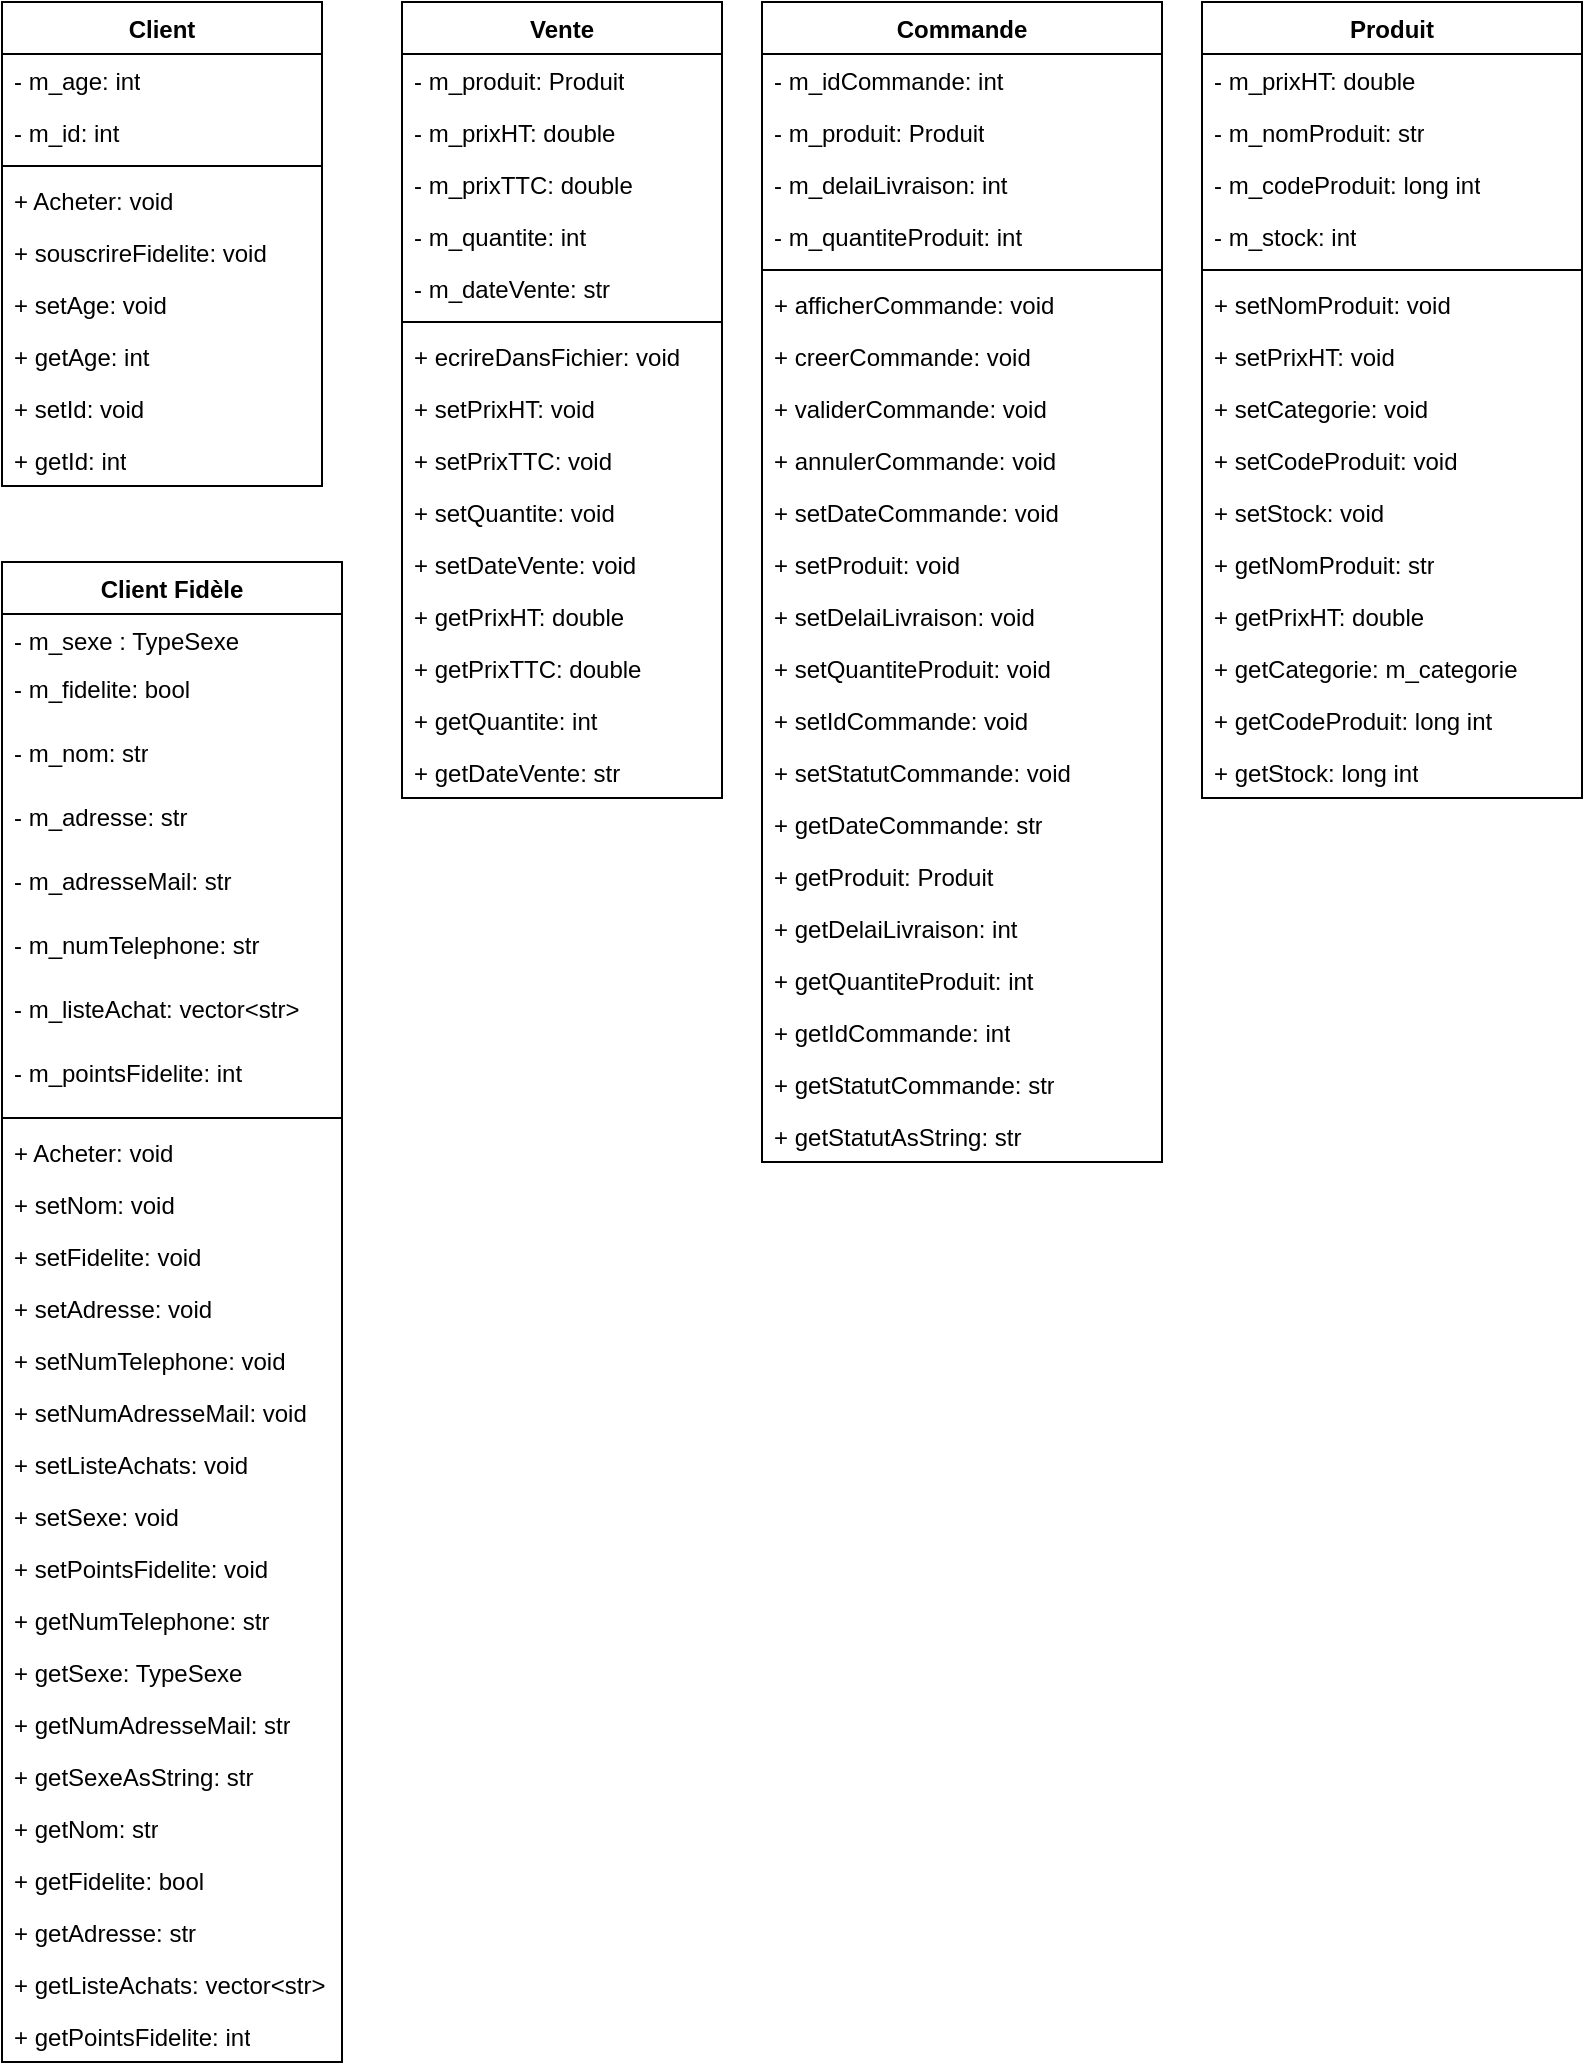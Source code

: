 <mxfile version="24.9.2">
  <diagram name="Page-1" id="t92XsdMwYJ-cjPlTveCJ">
    <mxGraphModel dx="590" dy="615" grid="1" gridSize="10" guides="1" tooltips="1" connect="1" arrows="1" fold="1" page="1" pageScale="1" pageWidth="827" pageHeight="1169" math="0" shadow="0">
      <root>
        <mxCell id="0" />
        <mxCell id="1" parent="0" />
        <mxCell id="r0B7NLEI9hNpxxWg_XsU-1" value="Client" style="swimlane;fontStyle=1;align=center;verticalAlign=top;childLayout=stackLayout;horizontal=1;startSize=26;horizontalStack=0;resizeParent=1;resizeParentMax=0;resizeLast=0;collapsible=1;marginBottom=0;whiteSpace=wrap;html=1;" vertex="1" parent="1">
          <mxGeometry x="40" y="40" width="160" height="242" as="geometry" />
        </mxCell>
        <mxCell id="r0B7NLEI9hNpxxWg_XsU-2" value="- m_age: int" style="text;strokeColor=none;fillColor=none;align=left;verticalAlign=top;spacingLeft=4;spacingRight=4;overflow=hidden;rotatable=0;points=[[0,0.5],[1,0.5]];portConstraint=eastwest;whiteSpace=wrap;html=1;" vertex="1" parent="r0B7NLEI9hNpxxWg_XsU-1">
          <mxGeometry y="26" width="160" height="26" as="geometry" />
        </mxCell>
        <mxCell id="r0B7NLEI9hNpxxWg_XsU-17" value="- m_id: int" style="text;strokeColor=none;fillColor=none;align=left;verticalAlign=top;spacingLeft=4;spacingRight=4;overflow=hidden;rotatable=0;points=[[0,0.5],[1,0.5]];portConstraint=eastwest;whiteSpace=wrap;html=1;" vertex="1" parent="r0B7NLEI9hNpxxWg_XsU-1">
          <mxGeometry y="52" width="160" height="26" as="geometry" />
        </mxCell>
        <mxCell id="r0B7NLEI9hNpxxWg_XsU-3" value="" style="line;strokeWidth=1;fillColor=none;align=left;verticalAlign=middle;spacingTop=-1;spacingLeft=3;spacingRight=3;rotatable=0;labelPosition=right;points=[];portConstraint=eastwest;strokeColor=inherit;" vertex="1" parent="r0B7NLEI9hNpxxWg_XsU-1">
          <mxGeometry y="78" width="160" height="8" as="geometry" />
        </mxCell>
        <mxCell id="r0B7NLEI9hNpxxWg_XsU-22" value="+ Acheter: void" style="text;strokeColor=none;fillColor=none;align=left;verticalAlign=top;spacingLeft=4;spacingRight=4;overflow=hidden;rotatable=0;points=[[0,0.5],[1,0.5]];portConstraint=eastwest;whiteSpace=wrap;html=1;" vertex="1" parent="r0B7NLEI9hNpxxWg_XsU-1">
          <mxGeometry y="86" width="160" height="26" as="geometry" />
        </mxCell>
        <mxCell id="r0B7NLEI9hNpxxWg_XsU-23" value="+ souscrireFidelite: void" style="text;strokeColor=none;fillColor=none;align=left;verticalAlign=top;spacingLeft=4;spacingRight=4;overflow=hidden;rotatable=0;points=[[0,0.5],[1,0.5]];portConstraint=eastwest;whiteSpace=wrap;html=1;" vertex="1" parent="r0B7NLEI9hNpxxWg_XsU-1">
          <mxGeometry y="112" width="160" height="26" as="geometry" />
        </mxCell>
        <mxCell id="r0B7NLEI9hNpxxWg_XsU-50" value="+ setAge: void" style="text;strokeColor=none;fillColor=none;align=left;verticalAlign=top;spacingLeft=4;spacingRight=4;overflow=hidden;rotatable=0;points=[[0,0.5],[1,0.5]];portConstraint=eastwest;whiteSpace=wrap;html=1;" vertex="1" parent="r0B7NLEI9hNpxxWg_XsU-1">
          <mxGeometry y="138" width="160" height="26" as="geometry" />
        </mxCell>
        <mxCell id="r0B7NLEI9hNpxxWg_XsU-51" value="+ getAge: int" style="text;strokeColor=none;fillColor=none;align=left;verticalAlign=top;spacingLeft=4;spacingRight=4;overflow=hidden;rotatable=0;points=[[0,0.5],[1,0.5]];portConstraint=eastwest;whiteSpace=wrap;html=1;" vertex="1" parent="r0B7NLEI9hNpxxWg_XsU-1">
          <mxGeometry y="164" width="160" height="26" as="geometry" />
        </mxCell>
        <mxCell id="r0B7NLEI9hNpxxWg_XsU-52" value="+ setId: void" style="text;strokeColor=none;fillColor=none;align=left;verticalAlign=top;spacingLeft=4;spacingRight=4;overflow=hidden;rotatable=0;points=[[0,0.5],[1,0.5]];portConstraint=eastwest;whiteSpace=wrap;html=1;" vertex="1" parent="r0B7NLEI9hNpxxWg_XsU-1">
          <mxGeometry y="190" width="160" height="26" as="geometry" />
        </mxCell>
        <mxCell id="r0B7NLEI9hNpxxWg_XsU-54" value="&lt;div&gt;+ getId: int&lt;/div&gt;" style="text;strokeColor=none;fillColor=none;align=left;verticalAlign=top;spacingLeft=4;spacingRight=4;overflow=hidden;rotatable=0;points=[[0,0.5],[1,0.5]];portConstraint=eastwest;whiteSpace=wrap;html=1;" vertex="1" parent="r0B7NLEI9hNpxxWg_XsU-1">
          <mxGeometry y="216" width="160" height="26" as="geometry" />
        </mxCell>
        <mxCell id="r0B7NLEI9hNpxxWg_XsU-5" value="&lt;div&gt;Vente&lt;/div&gt;" style="swimlane;fontStyle=1;align=center;verticalAlign=top;childLayout=stackLayout;horizontal=1;startSize=26;horizontalStack=0;resizeParent=1;resizeParentMax=0;resizeLast=0;collapsible=1;marginBottom=0;whiteSpace=wrap;html=1;" vertex="1" parent="1">
          <mxGeometry x="240" y="40" width="160" height="398" as="geometry" />
        </mxCell>
        <mxCell id="r0B7NLEI9hNpxxWg_XsU-6" value="- m_produit: Produit" style="text;strokeColor=none;fillColor=none;align=left;verticalAlign=top;spacingLeft=4;spacingRight=4;overflow=hidden;rotatable=0;points=[[0,0.5],[1,0.5]];portConstraint=eastwest;whiteSpace=wrap;html=1;" vertex="1" parent="r0B7NLEI9hNpxxWg_XsU-5">
          <mxGeometry y="26" width="160" height="26" as="geometry" />
        </mxCell>
        <mxCell id="r0B7NLEI9hNpxxWg_XsU-37" value="- m_prixHT: double" style="text;strokeColor=none;fillColor=none;align=left;verticalAlign=top;spacingLeft=4;spacingRight=4;overflow=hidden;rotatable=0;points=[[0,0.5],[1,0.5]];portConstraint=eastwest;whiteSpace=wrap;html=1;" vertex="1" parent="r0B7NLEI9hNpxxWg_XsU-5">
          <mxGeometry y="52" width="160" height="26" as="geometry" />
        </mxCell>
        <mxCell id="r0B7NLEI9hNpxxWg_XsU-38" value="- m_prixTTC: double" style="text;strokeColor=none;fillColor=none;align=left;verticalAlign=top;spacingLeft=4;spacingRight=4;overflow=hidden;rotatable=0;points=[[0,0.5],[1,0.5]];portConstraint=eastwest;whiteSpace=wrap;html=1;" vertex="1" parent="r0B7NLEI9hNpxxWg_XsU-5">
          <mxGeometry y="78" width="160" height="26" as="geometry" />
        </mxCell>
        <mxCell id="r0B7NLEI9hNpxxWg_XsU-39" value="- m_quantite: int" style="text;strokeColor=none;fillColor=none;align=left;verticalAlign=top;spacingLeft=4;spacingRight=4;overflow=hidden;rotatable=0;points=[[0,0.5],[1,0.5]];portConstraint=eastwest;whiteSpace=wrap;html=1;" vertex="1" parent="r0B7NLEI9hNpxxWg_XsU-5">
          <mxGeometry y="104" width="160" height="26" as="geometry" />
        </mxCell>
        <mxCell id="r0B7NLEI9hNpxxWg_XsU-40" value="- m_dateVente: str" style="text;strokeColor=none;fillColor=none;align=left;verticalAlign=top;spacingLeft=4;spacingRight=4;overflow=hidden;rotatable=0;points=[[0,0.5],[1,0.5]];portConstraint=eastwest;whiteSpace=wrap;html=1;" vertex="1" parent="r0B7NLEI9hNpxxWg_XsU-5">
          <mxGeometry y="130" width="160" height="26" as="geometry" />
        </mxCell>
        <mxCell id="r0B7NLEI9hNpxxWg_XsU-7" value="" style="line;strokeWidth=1;fillColor=none;align=left;verticalAlign=middle;spacingTop=-1;spacingLeft=3;spacingRight=3;rotatable=0;labelPosition=right;points=[];portConstraint=eastwest;strokeColor=inherit;" vertex="1" parent="r0B7NLEI9hNpxxWg_XsU-5">
          <mxGeometry y="156" width="160" height="8" as="geometry" />
        </mxCell>
        <mxCell id="r0B7NLEI9hNpxxWg_XsU-8" value="+ ecrireDansFichier: void" style="text;strokeColor=none;fillColor=none;align=left;verticalAlign=top;spacingLeft=4;spacingRight=4;overflow=hidden;rotatable=0;points=[[0,0.5],[1,0.5]];portConstraint=eastwest;whiteSpace=wrap;html=1;" vertex="1" parent="r0B7NLEI9hNpxxWg_XsU-5">
          <mxGeometry y="164" width="160" height="26" as="geometry" />
        </mxCell>
        <mxCell id="r0B7NLEI9hNpxxWg_XsU-76" value="+ setPrixHT: void" style="text;strokeColor=none;fillColor=none;align=left;verticalAlign=top;spacingLeft=4;spacingRight=4;overflow=hidden;rotatable=0;points=[[0,0.5],[1,0.5]];portConstraint=eastwest;whiteSpace=wrap;html=1;" vertex="1" parent="r0B7NLEI9hNpxxWg_XsU-5">
          <mxGeometry y="190" width="160" height="26" as="geometry" />
        </mxCell>
        <mxCell id="r0B7NLEI9hNpxxWg_XsU-77" value="+ setPrixTTC: void" style="text;strokeColor=none;fillColor=none;align=left;verticalAlign=top;spacingLeft=4;spacingRight=4;overflow=hidden;rotatable=0;points=[[0,0.5],[1,0.5]];portConstraint=eastwest;whiteSpace=wrap;html=1;" vertex="1" parent="r0B7NLEI9hNpxxWg_XsU-5">
          <mxGeometry y="216" width="160" height="26" as="geometry" />
        </mxCell>
        <mxCell id="r0B7NLEI9hNpxxWg_XsU-78" value="+ setQuantite: void" style="text;strokeColor=none;fillColor=none;align=left;verticalAlign=top;spacingLeft=4;spacingRight=4;overflow=hidden;rotatable=0;points=[[0,0.5],[1,0.5]];portConstraint=eastwest;whiteSpace=wrap;html=1;" vertex="1" parent="r0B7NLEI9hNpxxWg_XsU-5">
          <mxGeometry y="242" width="160" height="26" as="geometry" />
        </mxCell>
        <mxCell id="r0B7NLEI9hNpxxWg_XsU-79" value="+ setDateVente: void" style="text;strokeColor=none;fillColor=none;align=left;verticalAlign=top;spacingLeft=4;spacingRight=4;overflow=hidden;rotatable=0;points=[[0,0.5],[1,0.5]];portConstraint=eastwest;whiteSpace=wrap;html=1;" vertex="1" parent="r0B7NLEI9hNpxxWg_XsU-5">
          <mxGeometry y="268" width="160" height="26" as="geometry" />
        </mxCell>
        <mxCell id="r0B7NLEI9hNpxxWg_XsU-80" value="+ getPrixHT: double" style="text;strokeColor=none;fillColor=none;align=left;verticalAlign=top;spacingLeft=4;spacingRight=4;overflow=hidden;rotatable=0;points=[[0,0.5],[1,0.5]];portConstraint=eastwest;whiteSpace=wrap;html=1;" vertex="1" parent="r0B7NLEI9hNpxxWg_XsU-5">
          <mxGeometry y="294" width="160" height="26" as="geometry" />
        </mxCell>
        <mxCell id="r0B7NLEI9hNpxxWg_XsU-81" value="+ getPrixTTC: double" style="text;strokeColor=none;fillColor=none;align=left;verticalAlign=top;spacingLeft=4;spacingRight=4;overflow=hidden;rotatable=0;points=[[0,0.5],[1,0.5]];portConstraint=eastwest;whiteSpace=wrap;html=1;" vertex="1" parent="r0B7NLEI9hNpxxWg_XsU-5">
          <mxGeometry y="320" width="160" height="26" as="geometry" />
        </mxCell>
        <mxCell id="r0B7NLEI9hNpxxWg_XsU-82" value="+ getQuantite: int" style="text;strokeColor=none;fillColor=none;align=left;verticalAlign=top;spacingLeft=4;spacingRight=4;overflow=hidden;rotatable=0;points=[[0,0.5],[1,0.5]];portConstraint=eastwest;whiteSpace=wrap;html=1;" vertex="1" parent="r0B7NLEI9hNpxxWg_XsU-5">
          <mxGeometry y="346" width="160" height="26" as="geometry" />
        </mxCell>
        <mxCell id="r0B7NLEI9hNpxxWg_XsU-83" value="+ getDateVente: str" style="text;strokeColor=none;fillColor=none;align=left;verticalAlign=top;spacingLeft=4;spacingRight=4;overflow=hidden;rotatable=0;points=[[0,0.5],[1,0.5]];portConstraint=eastwest;whiteSpace=wrap;html=1;" vertex="1" parent="r0B7NLEI9hNpxxWg_XsU-5">
          <mxGeometry y="372" width="160" height="26" as="geometry" />
        </mxCell>
        <mxCell id="r0B7NLEI9hNpxxWg_XsU-9" value="Commande" style="swimlane;fontStyle=1;align=center;verticalAlign=top;childLayout=stackLayout;horizontal=1;startSize=26;horizontalStack=0;resizeParent=1;resizeParentMax=0;resizeLast=0;collapsible=1;marginBottom=0;whiteSpace=wrap;html=1;" vertex="1" parent="1">
          <mxGeometry x="420" y="40" width="200" height="580" as="geometry" />
        </mxCell>
        <mxCell id="r0B7NLEI9hNpxxWg_XsU-10" value="- m_idCommande: int" style="text;strokeColor=none;fillColor=none;align=left;verticalAlign=top;spacingLeft=4;spacingRight=4;overflow=hidden;rotatable=0;points=[[0,0.5],[1,0.5]];portConstraint=eastwest;whiteSpace=wrap;html=1;" vertex="1" parent="r0B7NLEI9hNpxxWg_XsU-9">
          <mxGeometry y="26" width="200" height="26" as="geometry" />
        </mxCell>
        <mxCell id="r0B7NLEI9hNpxxWg_XsU-41" value="- m_produit: Produit" style="text;strokeColor=none;fillColor=none;align=left;verticalAlign=top;spacingLeft=4;spacingRight=4;overflow=hidden;rotatable=0;points=[[0,0.5],[1,0.5]];portConstraint=eastwest;whiteSpace=wrap;html=1;" vertex="1" parent="r0B7NLEI9hNpxxWg_XsU-9">
          <mxGeometry y="52" width="200" height="26" as="geometry" />
        </mxCell>
        <mxCell id="r0B7NLEI9hNpxxWg_XsU-42" value="- m_delaiLivraison: int" style="text;strokeColor=none;fillColor=none;align=left;verticalAlign=top;spacingLeft=4;spacingRight=4;overflow=hidden;rotatable=0;points=[[0,0.5],[1,0.5]];portConstraint=eastwest;whiteSpace=wrap;html=1;" vertex="1" parent="r0B7NLEI9hNpxxWg_XsU-9">
          <mxGeometry y="78" width="200" height="26" as="geometry" />
        </mxCell>
        <mxCell id="r0B7NLEI9hNpxxWg_XsU-43" value="- m_quantiteProduit: int" style="text;strokeColor=none;fillColor=none;align=left;verticalAlign=top;spacingLeft=4;spacingRight=4;overflow=hidden;rotatable=0;points=[[0,0.5],[1,0.5]];portConstraint=eastwest;whiteSpace=wrap;html=1;" vertex="1" parent="r0B7NLEI9hNpxxWg_XsU-9">
          <mxGeometry y="104" width="200" height="26" as="geometry" />
        </mxCell>
        <mxCell id="r0B7NLEI9hNpxxWg_XsU-11" value="" style="line;strokeWidth=1;fillColor=none;align=left;verticalAlign=middle;spacingTop=-1;spacingLeft=3;spacingRight=3;rotatable=0;labelPosition=right;points=[];portConstraint=eastwest;strokeColor=inherit;" vertex="1" parent="r0B7NLEI9hNpxxWg_XsU-9">
          <mxGeometry y="130" width="200" height="8" as="geometry" />
        </mxCell>
        <mxCell id="r0B7NLEI9hNpxxWg_XsU-12" value="+ afficherCommande: void" style="text;strokeColor=none;fillColor=none;align=left;verticalAlign=top;spacingLeft=4;spacingRight=4;overflow=hidden;rotatable=0;points=[[0,0.5],[1,0.5]];portConstraint=eastwest;whiteSpace=wrap;html=1;" vertex="1" parent="r0B7NLEI9hNpxxWg_XsU-9">
          <mxGeometry y="138" width="200" height="26" as="geometry" />
        </mxCell>
        <mxCell id="r0B7NLEI9hNpxxWg_XsU-44" value="+ creerCommande: void" style="text;strokeColor=none;fillColor=none;align=left;verticalAlign=top;spacingLeft=4;spacingRight=4;overflow=hidden;rotatable=0;points=[[0,0.5],[1,0.5]];portConstraint=eastwest;whiteSpace=wrap;html=1;" vertex="1" parent="r0B7NLEI9hNpxxWg_XsU-9">
          <mxGeometry y="164" width="200" height="26" as="geometry" />
        </mxCell>
        <mxCell id="r0B7NLEI9hNpxxWg_XsU-45" value="+ validerCommande: void" style="text;strokeColor=none;fillColor=none;align=left;verticalAlign=top;spacingLeft=4;spacingRight=4;overflow=hidden;rotatable=0;points=[[0,0.5],[1,0.5]];portConstraint=eastwest;whiteSpace=wrap;html=1;" vertex="1" parent="r0B7NLEI9hNpxxWg_XsU-9">
          <mxGeometry y="190" width="200" height="26" as="geometry" />
        </mxCell>
        <mxCell id="r0B7NLEI9hNpxxWg_XsU-46" value="+ annulerCommande: void" style="text;strokeColor=none;fillColor=none;align=left;verticalAlign=top;spacingLeft=4;spacingRight=4;overflow=hidden;rotatable=0;points=[[0,0.5],[1,0.5]];portConstraint=eastwest;whiteSpace=wrap;html=1;" vertex="1" parent="r0B7NLEI9hNpxxWg_XsU-9">
          <mxGeometry y="216" width="200" height="26" as="geometry" />
        </mxCell>
        <mxCell id="r0B7NLEI9hNpxxWg_XsU-84" value="+ setDateCommande: void" style="text;strokeColor=none;fillColor=none;align=left;verticalAlign=top;spacingLeft=4;spacingRight=4;overflow=hidden;rotatable=0;points=[[0,0.5],[1,0.5]];portConstraint=eastwest;whiteSpace=wrap;html=1;" vertex="1" parent="r0B7NLEI9hNpxxWg_XsU-9">
          <mxGeometry y="242" width="200" height="26" as="geometry" />
        </mxCell>
        <mxCell id="r0B7NLEI9hNpxxWg_XsU-85" value="+ setProduit: void" style="text;strokeColor=none;fillColor=none;align=left;verticalAlign=top;spacingLeft=4;spacingRight=4;overflow=hidden;rotatable=0;points=[[0,0.5],[1,0.5]];portConstraint=eastwest;whiteSpace=wrap;html=1;" vertex="1" parent="r0B7NLEI9hNpxxWg_XsU-9">
          <mxGeometry y="268" width="200" height="26" as="geometry" />
        </mxCell>
        <mxCell id="r0B7NLEI9hNpxxWg_XsU-86" value="+ setDelaiLivraison: void" style="text;strokeColor=none;fillColor=none;align=left;verticalAlign=top;spacingLeft=4;spacingRight=4;overflow=hidden;rotatable=0;points=[[0,0.5],[1,0.5]];portConstraint=eastwest;whiteSpace=wrap;html=1;" vertex="1" parent="r0B7NLEI9hNpxxWg_XsU-9">
          <mxGeometry y="294" width="200" height="26" as="geometry" />
        </mxCell>
        <mxCell id="r0B7NLEI9hNpxxWg_XsU-87" value="+ setQuantiteProduit: void" style="text;strokeColor=none;fillColor=none;align=left;verticalAlign=top;spacingLeft=4;spacingRight=4;overflow=hidden;rotatable=0;points=[[0,0.5],[1,0.5]];portConstraint=eastwest;whiteSpace=wrap;html=1;" vertex="1" parent="r0B7NLEI9hNpxxWg_XsU-9">
          <mxGeometry y="320" width="200" height="26" as="geometry" />
        </mxCell>
        <mxCell id="r0B7NLEI9hNpxxWg_XsU-88" value="+ setIdCommande: void" style="text;strokeColor=none;fillColor=none;align=left;verticalAlign=top;spacingLeft=4;spacingRight=4;overflow=hidden;rotatable=0;points=[[0,0.5],[1,0.5]];portConstraint=eastwest;whiteSpace=wrap;html=1;" vertex="1" parent="r0B7NLEI9hNpxxWg_XsU-9">
          <mxGeometry y="346" width="200" height="26" as="geometry" />
        </mxCell>
        <mxCell id="r0B7NLEI9hNpxxWg_XsU-89" value="+ setStatutCommande: void" style="text;strokeColor=none;fillColor=none;align=left;verticalAlign=top;spacingLeft=4;spacingRight=4;overflow=hidden;rotatable=0;points=[[0,0.5],[1,0.5]];portConstraint=eastwest;whiteSpace=wrap;html=1;" vertex="1" parent="r0B7NLEI9hNpxxWg_XsU-9">
          <mxGeometry y="372" width="200" height="26" as="geometry" />
        </mxCell>
        <mxCell id="r0B7NLEI9hNpxxWg_XsU-90" value="+ getDateCommande: str" style="text;strokeColor=none;fillColor=none;align=left;verticalAlign=top;spacingLeft=4;spacingRight=4;overflow=hidden;rotatable=0;points=[[0,0.5],[1,0.5]];portConstraint=eastwest;whiteSpace=wrap;html=1;" vertex="1" parent="r0B7NLEI9hNpxxWg_XsU-9">
          <mxGeometry y="398" width="200" height="26" as="geometry" />
        </mxCell>
        <mxCell id="r0B7NLEI9hNpxxWg_XsU-91" value="+ getProduit: Produit" style="text;strokeColor=none;fillColor=none;align=left;verticalAlign=top;spacingLeft=4;spacingRight=4;overflow=hidden;rotatable=0;points=[[0,0.5],[1,0.5]];portConstraint=eastwest;whiteSpace=wrap;html=1;" vertex="1" parent="r0B7NLEI9hNpxxWg_XsU-9">
          <mxGeometry y="424" width="200" height="26" as="geometry" />
        </mxCell>
        <mxCell id="r0B7NLEI9hNpxxWg_XsU-92" value="+ getDelaiLivraison: int" style="text;strokeColor=none;fillColor=none;align=left;verticalAlign=top;spacingLeft=4;spacingRight=4;overflow=hidden;rotatable=0;points=[[0,0.5],[1,0.5]];portConstraint=eastwest;whiteSpace=wrap;html=1;" vertex="1" parent="r0B7NLEI9hNpxxWg_XsU-9">
          <mxGeometry y="450" width="200" height="26" as="geometry" />
        </mxCell>
        <mxCell id="r0B7NLEI9hNpxxWg_XsU-93" value="+ getQuantiteProduit: int" style="text;strokeColor=none;fillColor=none;align=left;verticalAlign=top;spacingLeft=4;spacingRight=4;overflow=hidden;rotatable=0;points=[[0,0.5],[1,0.5]];portConstraint=eastwest;whiteSpace=wrap;html=1;" vertex="1" parent="r0B7NLEI9hNpxxWg_XsU-9">
          <mxGeometry y="476" width="200" height="26" as="geometry" />
        </mxCell>
        <mxCell id="r0B7NLEI9hNpxxWg_XsU-94" value="+ getIdCommande: int" style="text;strokeColor=none;fillColor=none;align=left;verticalAlign=top;spacingLeft=4;spacingRight=4;overflow=hidden;rotatable=0;points=[[0,0.5],[1,0.5]];portConstraint=eastwest;whiteSpace=wrap;html=1;" vertex="1" parent="r0B7NLEI9hNpxxWg_XsU-9">
          <mxGeometry y="502" width="200" height="26" as="geometry" />
        </mxCell>
        <mxCell id="r0B7NLEI9hNpxxWg_XsU-95" value="+ getStatutCommande: str" style="text;strokeColor=none;fillColor=none;align=left;verticalAlign=top;spacingLeft=4;spacingRight=4;overflow=hidden;rotatable=0;points=[[0,0.5],[1,0.5]];portConstraint=eastwest;whiteSpace=wrap;html=1;" vertex="1" parent="r0B7NLEI9hNpxxWg_XsU-9">
          <mxGeometry y="528" width="200" height="26" as="geometry" />
        </mxCell>
        <mxCell id="r0B7NLEI9hNpxxWg_XsU-96" value="+ getStatutAsString: str" style="text;strokeColor=none;fillColor=none;align=left;verticalAlign=top;spacingLeft=4;spacingRight=4;overflow=hidden;rotatable=0;points=[[0,0.5],[1,0.5]];portConstraint=eastwest;whiteSpace=wrap;html=1;" vertex="1" parent="r0B7NLEI9hNpxxWg_XsU-9">
          <mxGeometry y="554" width="200" height="26" as="geometry" />
        </mxCell>
        <mxCell id="r0B7NLEI9hNpxxWg_XsU-13" value="Produit" style="swimlane;fontStyle=1;align=center;verticalAlign=top;childLayout=stackLayout;horizontal=1;startSize=26;horizontalStack=0;resizeParent=1;resizeParentMax=0;resizeLast=0;collapsible=1;marginBottom=0;whiteSpace=wrap;html=1;" vertex="1" parent="1">
          <mxGeometry x="640" y="40" width="190" height="398" as="geometry" />
        </mxCell>
        <mxCell id="r0B7NLEI9hNpxxWg_XsU-14" value="- m_prixHT: double" style="text;strokeColor=none;fillColor=none;align=left;verticalAlign=top;spacingLeft=4;spacingRight=4;overflow=hidden;rotatable=0;points=[[0,0.5],[1,0.5]];portConstraint=eastwest;whiteSpace=wrap;html=1;" vertex="1" parent="r0B7NLEI9hNpxxWg_XsU-13">
          <mxGeometry y="26" width="190" height="26" as="geometry" />
        </mxCell>
        <mxCell id="r0B7NLEI9hNpxxWg_XsU-47" value="- m_nomProduit: str" style="text;strokeColor=none;fillColor=none;align=left;verticalAlign=top;spacingLeft=4;spacingRight=4;overflow=hidden;rotatable=0;points=[[0,0.5],[1,0.5]];portConstraint=eastwest;whiteSpace=wrap;html=1;" vertex="1" parent="r0B7NLEI9hNpxxWg_XsU-13">
          <mxGeometry y="52" width="190" height="26" as="geometry" />
        </mxCell>
        <mxCell id="r0B7NLEI9hNpxxWg_XsU-48" value="- m_codeProduit: long int" style="text;strokeColor=none;fillColor=none;align=left;verticalAlign=top;spacingLeft=4;spacingRight=4;overflow=hidden;rotatable=0;points=[[0,0.5],[1,0.5]];portConstraint=eastwest;whiteSpace=wrap;html=1;" vertex="1" parent="r0B7NLEI9hNpxxWg_XsU-13">
          <mxGeometry y="78" width="190" height="26" as="geometry" />
        </mxCell>
        <mxCell id="r0B7NLEI9hNpxxWg_XsU-49" value="- m_stock: int" style="text;strokeColor=none;fillColor=none;align=left;verticalAlign=top;spacingLeft=4;spacingRight=4;overflow=hidden;rotatable=0;points=[[0,0.5],[1,0.5]];portConstraint=eastwest;whiteSpace=wrap;html=1;" vertex="1" parent="r0B7NLEI9hNpxxWg_XsU-13">
          <mxGeometry y="104" width="190" height="26" as="geometry" />
        </mxCell>
        <mxCell id="r0B7NLEI9hNpxxWg_XsU-15" value="" style="line;strokeWidth=1;fillColor=none;align=left;verticalAlign=middle;spacingTop=-1;spacingLeft=3;spacingRight=3;rotatable=0;labelPosition=right;points=[];portConstraint=eastwest;strokeColor=inherit;" vertex="1" parent="r0B7NLEI9hNpxxWg_XsU-13">
          <mxGeometry y="130" width="190" height="8" as="geometry" />
        </mxCell>
        <mxCell id="r0B7NLEI9hNpxxWg_XsU-97" value="+ setNomProduit: void" style="text;strokeColor=none;fillColor=none;align=left;verticalAlign=top;spacingLeft=4;spacingRight=4;overflow=hidden;rotatable=0;points=[[0,0.5],[1,0.5]];portConstraint=eastwest;whiteSpace=wrap;html=1;" vertex="1" parent="r0B7NLEI9hNpxxWg_XsU-13">
          <mxGeometry y="138" width="190" height="26" as="geometry" />
        </mxCell>
        <mxCell id="r0B7NLEI9hNpxxWg_XsU-99" value="+ setPrixHT: void" style="text;strokeColor=none;fillColor=none;align=left;verticalAlign=top;spacingLeft=4;spacingRight=4;overflow=hidden;rotatable=0;points=[[0,0.5],[1,0.5]];portConstraint=eastwest;whiteSpace=wrap;html=1;" vertex="1" parent="r0B7NLEI9hNpxxWg_XsU-13">
          <mxGeometry y="164" width="190" height="26" as="geometry" />
        </mxCell>
        <mxCell id="r0B7NLEI9hNpxxWg_XsU-100" value="+ setCategorie: void" style="text;strokeColor=none;fillColor=none;align=left;verticalAlign=top;spacingLeft=4;spacingRight=4;overflow=hidden;rotatable=0;points=[[0,0.5],[1,0.5]];portConstraint=eastwest;whiteSpace=wrap;html=1;" vertex="1" parent="r0B7NLEI9hNpxxWg_XsU-13">
          <mxGeometry y="190" width="190" height="26" as="geometry" />
        </mxCell>
        <mxCell id="r0B7NLEI9hNpxxWg_XsU-101" value="+ setCodeProduit: void" style="text;strokeColor=none;fillColor=none;align=left;verticalAlign=top;spacingLeft=4;spacingRight=4;overflow=hidden;rotatable=0;points=[[0,0.5],[1,0.5]];portConstraint=eastwest;whiteSpace=wrap;html=1;" vertex="1" parent="r0B7NLEI9hNpxxWg_XsU-13">
          <mxGeometry y="216" width="190" height="26" as="geometry" />
        </mxCell>
        <mxCell id="r0B7NLEI9hNpxxWg_XsU-102" value="+ setStock: void" style="text;strokeColor=none;fillColor=none;align=left;verticalAlign=top;spacingLeft=4;spacingRight=4;overflow=hidden;rotatable=0;points=[[0,0.5],[1,0.5]];portConstraint=eastwest;whiteSpace=wrap;html=1;" vertex="1" parent="r0B7NLEI9hNpxxWg_XsU-13">
          <mxGeometry y="242" width="190" height="26" as="geometry" />
        </mxCell>
        <mxCell id="r0B7NLEI9hNpxxWg_XsU-98" value="+ getNomProduit: str" style="text;strokeColor=none;fillColor=none;align=left;verticalAlign=top;spacingLeft=4;spacingRight=4;overflow=hidden;rotatable=0;points=[[0,0.5],[1,0.5]];portConstraint=eastwest;whiteSpace=wrap;html=1;" vertex="1" parent="r0B7NLEI9hNpxxWg_XsU-13">
          <mxGeometry y="268" width="190" height="26" as="geometry" />
        </mxCell>
        <mxCell id="r0B7NLEI9hNpxxWg_XsU-104" value="+ getPrixHT: double" style="text;strokeColor=none;fillColor=none;align=left;verticalAlign=top;spacingLeft=4;spacingRight=4;overflow=hidden;rotatable=0;points=[[0,0.5],[1,0.5]];portConstraint=eastwest;whiteSpace=wrap;html=1;" vertex="1" parent="r0B7NLEI9hNpxxWg_XsU-13">
          <mxGeometry y="294" width="190" height="26" as="geometry" />
        </mxCell>
        <mxCell id="r0B7NLEI9hNpxxWg_XsU-105" value="+ getCategorie: m_categorie " style="text;strokeColor=none;fillColor=none;align=left;verticalAlign=top;spacingLeft=4;spacingRight=4;overflow=hidden;rotatable=0;points=[[0,0.5],[1,0.5]];portConstraint=eastwest;whiteSpace=wrap;html=1;" vertex="1" parent="r0B7NLEI9hNpxxWg_XsU-13">
          <mxGeometry y="320" width="190" height="26" as="geometry" />
        </mxCell>
        <mxCell id="r0B7NLEI9hNpxxWg_XsU-106" value="+ getCodeProduit: long int" style="text;strokeColor=none;fillColor=none;align=left;verticalAlign=top;spacingLeft=4;spacingRight=4;overflow=hidden;rotatable=0;points=[[0,0.5],[1,0.5]];portConstraint=eastwest;whiteSpace=wrap;html=1;" vertex="1" parent="r0B7NLEI9hNpxxWg_XsU-13">
          <mxGeometry y="346" width="190" height="26" as="geometry" />
        </mxCell>
        <mxCell id="r0B7NLEI9hNpxxWg_XsU-107" value="+ getStock: long int" style="text;strokeColor=none;fillColor=none;align=left;verticalAlign=top;spacingLeft=4;spacingRight=4;overflow=hidden;rotatable=0;points=[[0,0.5],[1,0.5]];portConstraint=eastwest;whiteSpace=wrap;html=1;" vertex="1" parent="r0B7NLEI9hNpxxWg_XsU-13">
          <mxGeometry y="372" width="190" height="26" as="geometry" />
        </mxCell>
        <mxCell id="r0B7NLEI9hNpxxWg_XsU-18" value="Client Fidèle" style="swimlane;fontStyle=1;align=center;verticalAlign=top;childLayout=stackLayout;horizontal=1;startSize=26;horizontalStack=0;resizeParent=1;resizeParentMax=0;resizeLast=0;collapsible=1;marginBottom=0;whiteSpace=wrap;html=1;" vertex="1" parent="1">
          <mxGeometry x="40" y="320" width="170" height="750" as="geometry" />
        </mxCell>
        <mxCell id="r0B7NLEI9hNpxxWg_XsU-24" value="&lt;div&gt;- m_sexe : TypeSexe&lt;/div&gt;" style="text;strokeColor=none;fillColor=none;align=left;verticalAlign=top;spacingLeft=4;spacingRight=4;overflow=hidden;rotatable=0;points=[[0,0.5],[1,0.5]];portConstraint=eastwest;whiteSpace=wrap;html=1;" vertex="1" parent="r0B7NLEI9hNpxxWg_XsU-18">
          <mxGeometry y="26" width="170" height="24" as="geometry" />
        </mxCell>
        <mxCell id="r0B7NLEI9hNpxxWg_XsU-25" value="&lt;div&gt;- m_fidelite: bool&lt;/div&gt;&lt;div&gt;&lt;br&gt;&lt;/div&gt;" style="text;strokeColor=none;fillColor=none;align=left;verticalAlign=top;spacingLeft=4;spacingRight=4;overflow=hidden;rotatable=0;points=[[0,0.5],[1,0.5]];portConstraint=eastwest;whiteSpace=wrap;html=1;" vertex="1" parent="r0B7NLEI9hNpxxWg_XsU-18">
          <mxGeometry y="50" width="170" height="32" as="geometry" />
        </mxCell>
        <mxCell id="r0B7NLEI9hNpxxWg_XsU-28" value="&lt;div&gt;- m_nom: str&lt;/div&gt;&lt;div&gt;&lt;br&gt;&lt;/div&gt;" style="text;strokeColor=none;fillColor=none;align=left;verticalAlign=top;spacingLeft=4;spacingRight=4;overflow=hidden;rotatable=0;points=[[0,0.5],[1,0.5]];portConstraint=eastwest;whiteSpace=wrap;html=1;" vertex="1" parent="r0B7NLEI9hNpxxWg_XsU-18">
          <mxGeometry y="82" width="170" height="32" as="geometry" />
        </mxCell>
        <mxCell id="r0B7NLEI9hNpxxWg_XsU-30" value="&lt;div&gt;- m_adresse: str&lt;/div&gt;&lt;div&gt;&lt;br&gt;&lt;/div&gt;" style="text;strokeColor=none;fillColor=none;align=left;verticalAlign=top;spacingLeft=4;spacingRight=4;overflow=hidden;rotatable=0;points=[[0,0.5],[1,0.5]];portConstraint=eastwest;whiteSpace=wrap;html=1;" vertex="1" parent="r0B7NLEI9hNpxxWg_XsU-18">
          <mxGeometry y="114" width="170" height="32" as="geometry" />
        </mxCell>
        <mxCell id="r0B7NLEI9hNpxxWg_XsU-32" value="&lt;div&gt;- m_adresseMail: str&lt;/div&gt;&lt;div&gt;&lt;br&gt;&lt;/div&gt;" style="text;strokeColor=none;fillColor=none;align=left;verticalAlign=top;spacingLeft=4;spacingRight=4;overflow=hidden;rotatable=0;points=[[0,0.5],[1,0.5]];portConstraint=eastwest;whiteSpace=wrap;html=1;" vertex="1" parent="r0B7NLEI9hNpxxWg_XsU-18">
          <mxGeometry y="146" width="170" height="32" as="geometry" />
        </mxCell>
        <mxCell id="r0B7NLEI9hNpxxWg_XsU-31" value="&lt;div&gt;- m_numTelephone: str&lt;/div&gt;&lt;div&gt;&lt;br&gt;&lt;/div&gt;" style="text;strokeColor=none;fillColor=none;align=left;verticalAlign=top;spacingLeft=4;spacingRight=4;overflow=hidden;rotatable=0;points=[[0,0.5],[1,0.5]];portConstraint=eastwest;whiteSpace=wrap;html=1;" vertex="1" parent="r0B7NLEI9hNpxxWg_XsU-18">
          <mxGeometry y="178" width="170" height="32" as="geometry" />
        </mxCell>
        <mxCell id="r0B7NLEI9hNpxxWg_XsU-33" value="&lt;div&gt;- m_listeAchat: vector&amp;lt;str&amp;gt;&lt;/div&gt;&lt;div&gt;&lt;br&gt;&lt;/div&gt;" style="text;strokeColor=none;fillColor=none;align=left;verticalAlign=top;spacingLeft=4;spacingRight=4;overflow=hidden;rotatable=0;points=[[0,0.5],[1,0.5]];portConstraint=eastwest;whiteSpace=wrap;html=1;" vertex="1" parent="r0B7NLEI9hNpxxWg_XsU-18">
          <mxGeometry y="210" width="170" height="32" as="geometry" />
        </mxCell>
        <mxCell id="r0B7NLEI9hNpxxWg_XsU-34" value="&lt;div&gt;- m_pointsFidelite: int&lt;/div&gt;&lt;div&gt;&lt;br&gt;&lt;/div&gt;" style="text;strokeColor=none;fillColor=none;align=left;verticalAlign=top;spacingLeft=4;spacingRight=4;overflow=hidden;rotatable=0;points=[[0,0.5],[1,0.5]];portConstraint=eastwest;whiteSpace=wrap;html=1;" vertex="1" parent="r0B7NLEI9hNpxxWg_XsU-18">
          <mxGeometry y="242" width="170" height="32" as="geometry" />
        </mxCell>
        <mxCell id="r0B7NLEI9hNpxxWg_XsU-21" value="" style="line;strokeWidth=1;fillColor=none;align=left;verticalAlign=middle;spacingTop=-1;spacingLeft=3;spacingRight=3;rotatable=0;labelPosition=right;points=[];portConstraint=eastwest;strokeColor=inherit;" vertex="1" parent="r0B7NLEI9hNpxxWg_XsU-18">
          <mxGeometry y="274" width="170" height="8" as="geometry" />
        </mxCell>
        <mxCell id="r0B7NLEI9hNpxxWg_XsU-36" value="+ Acheter: void" style="text;strokeColor=none;fillColor=none;align=left;verticalAlign=top;spacingLeft=4;spacingRight=4;overflow=hidden;rotatable=0;points=[[0,0.5],[1,0.5]];portConstraint=eastwest;whiteSpace=wrap;html=1;" vertex="1" parent="r0B7NLEI9hNpxxWg_XsU-18">
          <mxGeometry y="282" width="170" height="26" as="geometry" />
        </mxCell>
        <mxCell id="r0B7NLEI9hNpxxWg_XsU-55" value="+ setNom: void" style="text;strokeColor=none;fillColor=none;align=left;verticalAlign=top;spacingLeft=4;spacingRight=4;overflow=hidden;rotatable=0;points=[[0,0.5],[1,0.5]];portConstraint=eastwest;whiteSpace=wrap;html=1;" vertex="1" parent="r0B7NLEI9hNpxxWg_XsU-18">
          <mxGeometry y="308" width="170" height="26" as="geometry" />
        </mxCell>
        <mxCell id="r0B7NLEI9hNpxxWg_XsU-57" value="+ setFidelite: void" style="text;strokeColor=none;fillColor=none;align=left;verticalAlign=top;spacingLeft=4;spacingRight=4;overflow=hidden;rotatable=0;points=[[0,0.5],[1,0.5]];portConstraint=eastwest;whiteSpace=wrap;html=1;" vertex="1" parent="r0B7NLEI9hNpxxWg_XsU-18">
          <mxGeometry y="334" width="170" height="26" as="geometry" />
        </mxCell>
        <mxCell id="r0B7NLEI9hNpxxWg_XsU-59" value="+ setAdresse: void" style="text;strokeColor=none;fillColor=none;align=left;verticalAlign=top;spacingLeft=4;spacingRight=4;overflow=hidden;rotatable=0;points=[[0,0.5],[1,0.5]];portConstraint=eastwest;whiteSpace=wrap;html=1;" vertex="1" parent="r0B7NLEI9hNpxxWg_XsU-18">
          <mxGeometry y="360" width="170" height="26" as="geometry" />
        </mxCell>
        <mxCell id="r0B7NLEI9hNpxxWg_XsU-61" value="+ setNumTelephone: void" style="text;strokeColor=none;fillColor=none;align=left;verticalAlign=top;spacingLeft=4;spacingRight=4;overflow=hidden;rotatable=0;points=[[0,0.5],[1,0.5]];portConstraint=eastwest;whiteSpace=wrap;html=1;" vertex="1" parent="r0B7NLEI9hNpxxWg_XsU-18">
          <mxGeometry y="386" width="170" height="26" as="geometry" />
        </mxCell>
        <mxCell id="r0B7NLEI9hNpxxWg_XsU-65" value="+ setNumAdresseMail: void" style="text;strokeColor=none;fillColor=none;align=left;verticalAlign=top;spacingLeft=4;spacingRight=4;overflow=hidden;rotatable=0;points=[[0,0.5],[1,0.5]];portConstraint=eastwest;whiteSpace=wrap;html=1;" vertex="1" parent="r0B7NLEI9hNpxxWg_XsU-18">
          <mxGeometry y="412" width="170" height="26" as="geometry" />
        </mxCell>
        <mxCell id="r0B7NLEI9hNpxxWg_XsU-67" value="+ setListeAchats: void" style="text;strokeColor=none;fillColor=none;align=left;verticalAlign=top;spacingLeft=4;spacingRight=4;overflow=hidden;rotatable=0;points=[[0,0.5],[1,0.5]];portConstraint=eastwest;whiteSpace=wrap;html=1;" vertex="1" parent="r0B7NLEI9hNpxxWg_XsU-18">
          <mxGeometry y="438" width="170" height="26" as="geometry" />
        </mxCell>
        <mxCell id="r0B7NLEI9hNpxxWg_XsU-71" value="+ setSexe: void" style="text;strokeColor=none;fillColor=none;align=left;verticalAlign=top;spacingLeft=4;spacingRight=4;overflow=hidden;rotatable=0;points=[[0,0.5],[1,0.5]];portConstraint=eastwest;whiteSpace=wrap;html=1;" vertex="1" parent="r0B7NLEI9hNpxxWg_XsU-18">
          <mxGeometry y="464" width="170" height="26" as="geometry" />
        </mxCell>
        <mxCell id="r0B7NLEI9hNpxxWg_XsU-69" value="+ setPointsFidelite: void" style="text;strokeColor=none;fillColor=none;align=left;verticalAlign=top;spacingLeft=4;spacingRight=4;overflow=hidden;rotatable=0;points=[[0,0.5],[1,0.5]];portConstraint=eastwest;whiteSpace=wrap;html=1;" vertex="1" parent="r0B7NLEI9hNpxxWg_XsU-18">
          <mxGeometry y="490" width="170" height="26" as="geometry" />
        </mxCell>
        <mxCell id="r0B7NLEI9hNpxxWg_XsU-64" value="+ getNumTelephone: str" style="text;strokeColor=none;fillColor=none;align=left;verticalAlign=top;spacingLeft=4;spacingRight=4;overflow=hidden;rotatable=0;points=[[0,0.5],[1,0.5]];portConstraint=eastwest;whiteSpace=wrap;html=1;" vertex="1" parent="r0B7NLEI9hNpxxWg_XsU-18">
          <mxGeometry y="516" width="170" height="26" as="geometry" />
        </mxCell>
        <mxCell id="r0B7NLEI9hNpxxWg_XsU-72" value="+ getSexe: TypeSexe" style="text;strokeColor=none;fillColor=none;align=left;verticalAlign=top;spacingLeft=4;spacingRight=4;overflow=hidden;rotatable=0;points=[[0,0.5],[1,0.5]];portConstraint=eastwest;whiteSpace=wrap;html=1;" vertex="1" parent="r0B7NLEI9hNpxxWg_XsU-18">
          <mxGeometry y="542" width="170" height="26" as="geometry" />
        </mxCell>
        <mxCell id="r0B7NLEI9hNpxxWg_XsU-66" value="+ getNumAdresseMail: str" style="text;strokeColor=none;fillColor=none;align=left;verticalAlign=top;spacingLeft=4;spacingRight=4;overflow=hidden;rotatable=0;points=[[0,0.5],[1,0.5]];portConstraint=eastwest;whiteSpace=wrap;html=1;" vertex="1" parent="r0B7NLEI9hNpxxWg_XsU-18">
          <mxGeometry y="568" width="170" height="26" as="geometry" />
        </mxCell>
        <mxCell id="r0B7NLEI9hNpxxWg_XsU-56" value="+ getSexeAsString: str" style="text;strokeColor=none;fillColor=none;align=left;verticalAlign=top;spacingLeft=4;spacingRight=4;overflow=hidden;rotatable=0;points=[[0,0.5],[1,0.5]];portConstraint=eastwest;whiteSpace=wrap;html=1;" vertex="1" parent="r0B7NLEI9hNpxxWg_XsU-18">
          <mxGeometry y="594" width="170" height="26" as="geometry" />
        </mxCell>
        <mxCell id="r0B7NLEI9hNpxxWg_XsU-63" value="+ getNom: str" style="text;strokeColor=none;fillColor=none;align=left;verticalAlign=top;spacingLeft=4;spacingRight=4;overflow=hidden;rotatable=0;points=[[0,0.5],[1,0.5]];portConstraint=eastwest;whiteSpace=wrap;html=1;" vertex="1" parent="r0B7NLEI9hNpxxWg_XsU-18">
          <mxGeometry y="620" width="170" height="26" as="geometry" />
        </mxCell>
        <mxCell id="r0B7NLEI9hNpxxWg_XsU-58" value="+ getFidelite: bool" style="text;strokeColor=none;fillColor=none;align=left;verticalAlign=top;spacingLeft=4;spacingRight=4;overflow=hidden;rotatable=0;points=[[0,0.5],[1,0.5]];portConstraint=eastwest;whiteSpace=wrap;html=1;" vertex="1" parent="r0B7NLEI9hNpxxWg_XsU-18">
          <mxGeometry y="646" width="170" height="26" as="geometry" />
        </mxCell>
        <mxCell id="r0B7NLEI9hNpxxWg_XsU-60" value="+ getAdresse: str" style="text;strokeColor=none;fillColor=none;align=left;verticalAlign=top;spacingLeft=4;spacingRight=4;overflow=hidden;rotatable=0;points=[[0,0.5],[1,0.5]];portConstraint=eastwest;whiteSpace=wrap;html=1;" vertex="1" parent="r0B7NLEI9hNpxxWg_XsU-18">
          <mxGeometry y="672" width="170" height="26" as="geometry" />
        </mxCell>
        <mxCell id="r0B7NLEI9hNpxxWg_XsU-68" value="+ getListeAchats: vector&amp;lt;str&amp;gt;" style="text;strokeColor=none;fillColor=none;align=left;verticalAlign=top;spacingLeft=4;spacingRight=4;overflow=hidden;rotatable=0;points=[[0,0.5],[1,0.5]];portConstraint=eastwest;whiteSpace=wrap;html=1;" vertex="1" parent="r0B7NLEI9hNpxxWg_XsU-18">
          <mxGeometry y="698" width="170" height="26" as="geometry" />
        </mxCell>
        <mxCell id="r0B7NLEI9hNpxxWg_XsU-70" value="+ getPointsFidelite: int" style="text;strokeColor=none;fillColor=none;align=left;verticalAlign=top;spacingLeft=4;spacingRight=4;overflow=hidden;rotatable=0;points=[[0,0.5],[1,0.5]];portConstraint=eastwest;whiteSpace=wrap;html=1;" vertex="1" parent="r0B7NLEI9hNpxxWg_XsU-18">
          <mxGeometry y="724" width="170" height="26" as="geometry" />
        </mxCell>
      </root>
    </mxGraphModel>
  </diagram>
</mxfile>
